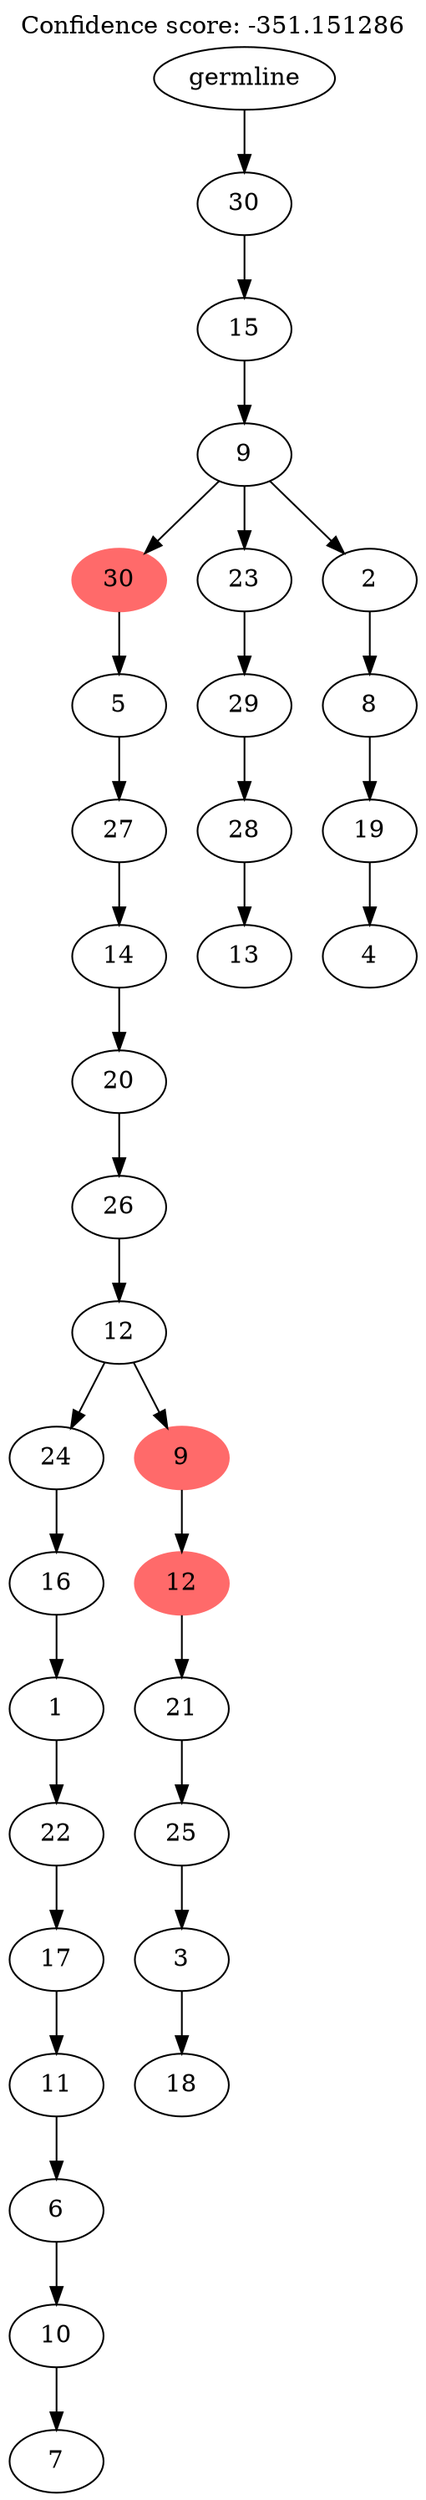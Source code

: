 digraph g {
	"32" -> "33";
	"33" [label="7"];
	"31" -> "32";
	"32" [label="10"];
	"30" -> "31";
	"31" [label="6"];
	"29" -> "30";
	"30" [label="11"];
	"28" -> "29";
	"29" [label="17"];
	"27" -> "28";
	"28" [label="22"];
	"26" -> "27";
	"27" [label="1"];
	"25" -> "26";
	"26" [label="16"];
	"23" -> "24";
	"24" [label="18"];
	"22" -> "23";
	"23" [label="3"];
	"21" -> "22";
	"22" [label="25"];
	"20" -> "21";
	"21" [label="21"];
	"19" -> "20";
	"20" [color=indianred1, style=filled, label="12"];
	"18" -> "19";
	"19" [color=indianred1, style=filled, label="9"];
	"18" -> "25";
	"25" [label="24"];
	"17" -> "18";
	"18" [label="12"];
	"16" -> "17";
	"17" [label="26"];
	"15" -> "16";
	"16" [label="20"];
	"14" -> "15";
	"15" [label="14"];
	"13" -> "14";
	"14" [label="27"];
	"12" -> "13";
	"13" [label="5"];
	"10" -> "11";
	"11" [label="13"];
	"9" -> "10";
	"10" [label="28"];
	"8" -> "9";
	"9" [label="29"];
	"6" -> "7";
	"7" [label="4"];
	"5" -> "6";
	"6" [label="19"];
	"4" -> "5";
	"5" [label="8"];
	"3" -> "4";
	"4" [label="2"];
	"3" -> "8";
	"8" [label="23"];
	"3" -> "12";
	"12" [color=indianred1, style=filled, label="30"];
	"2" -> "3";
	"3" [label="9"];
	"1" -> "2";
	"2" [label="15"];
	"0" -> "1";
	"1" [label="30"];
	"0" [label="germline"];
	labelloc="t";
	label="Confidence score: -351.151286";
}
